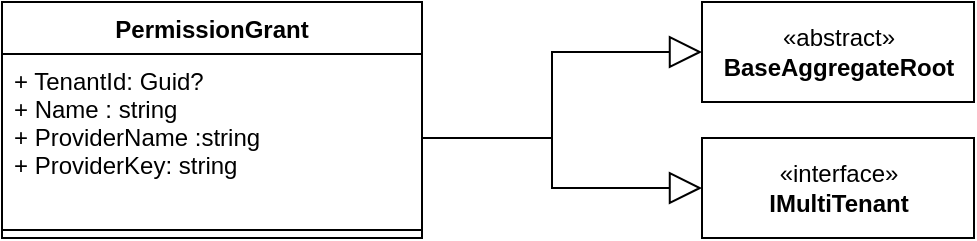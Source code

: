 <mxfile version="17.4.2" type="github">
  <diagram id="C5RBs43oDa-KdzZeNtuy" name="Page-1">
    <mxGraphModel dx="861" dy="452" grid="1" gridSize="10" guides="1" tooltips="1" connect="1" arrows="1" fold="1" page="1" pageScale="1" pageWidth="827" pageHeight="1169" math="0" shadow="0">
      <root>
        <mxCell id="WIyWlLk6GJQsqaUBKTNV-0" />
        <mxCell id="WIyWlLk6GJQsqaUBKTNV-1" parent="WIyWlLk6GJQsqaUBKTNV-0" />
        <mxCell id="nJoEVqWm0-G-OqzpJAwN-0" value="PermissionGrant" style="swimlane;fontStyle=1;align=center;verticalAlign=top;childLayout=stackLayout;horizontal=1;startSize=26;horizontalStack=0;resizeParent=1;resizeParentMax=0;resizeLast=0;collapsible=1;marginBottom=0;fontColor=#000000;" vertex="1" parent="WIyWlLk6GJQsqaUBKTNV-1">
          <mxGeometry x="110" y="110" width="210" height="118" as="geometry" />
        </mxCell>
        <mxCell id="nJoEVqWm0-G-OqzpJAwN-1" value="+ TenantId: Guid?&#xa;+ Name : string&#xa;+ ProviderName :string&#xa;+ ProviderKey: string" style="text;strokeColor=none;fillColor=none;align=left;verticalAlign=top;spacingLeft=4;spacingRight=4;overflow=hidden;rotatable=0;points=[[0,0.5],[1,0.5]];portConstraint=eastwest;fontColor=#000000;" vertex="1" parent="nJoEVqWm0-G-OqzpJAwN-0">
          <mxGeometry y="26" width="210" height="84" as="geometry" />
        </mxCell>
        <mxCell id="nJoEVqWm0-G-OqzpJAwN-2" value="" style="line;strokeWidth=1;fillColor=none;align=left;verticalAlign=middle;spacingTop=-1;spacingLeft=3;spacingRight=3;rotatable=0;labelPosition=right;points=[];portConstraint=eastwest;fontColor=#000000;" vertex="1" parent="nJoEVqWm0-G-OqzpJAwN-0">
          <mxGeometry y="110" width="210" height="8" as="geometry" />
        </mxCell>
        <mxCell id="nJoEVqWm0-G-OqzpJAwN-4" value="«abstract»&lt;br&gt;&lt;b&gt;BaseAggregateRoot&lt;/b&gt;" style="html=1;fontColor=#000000;" vertex="1" parent="WIyWlLk6GJQsqaUBKTNV-1">
          <mxGeometry x="460" y="110" width="136" height="50" as="geometry" />
        </mxCell>
        <mxCell id="nJoEVqWm0-G-OqzpJAwN-5" value="«interface»&lt;br&gt;&lt;b&gt;IMultiTenant&lt;/b&gt;" style="html=1;fontColor=#000000;" vertex="1" parent="WIyWlLk6GJQsqaUBKTNV-1">
          <mxGeometry x="460" y="178" width="136" height="50" as="geometry" />
        </mxCell>
        <mxCell id="nJoEVqWm0-G-OqzpJAwN-6" style="edgeStyle=orthogonalEdgeStyle;rounded=0;orthogonalLoop=1;jettySize=auto;html=1;exitX=1;exitY=0.5;exitDx=0;exitDy=0;entryX=0;entryY=0.5;entryDx=0;entryDy=0;fontColor=#000000;endArrow=block;endFill=0;endSize=14;" edge="1" parent="WIyWlLk6GJQsqaUBKTNV-1" source="nJoEVqWm0-G-OqzpJAwN-1" target="nJoEVqWm0-G-OqzpJAwN-4">
          <mxGeometry relative="1" as="geometry" />
        </mxCell>
        <mxCell id="nJoEVqWm0-G-OqzpJAwN-7" style="edgeStyle=orthogonalEdgeStyle;rounded=0;orthogonalLoop=1;jettySize=auto;html=1;fontColor=#000000;endArrow=block;endFill=0;endSize=14;" edge="1" parent="WIyWlLk6GJQsqaUBKTNV-1" source="nJoEVqWm0-G-OqzpJAwN-1" target="nJoEVqWm0-G-OqzpJAwN-5">
          <mxGeometry relative="1" as="geometry" />
        </mxCell>
      </root>
    </mxGraphModel>
  </diagram>
</mxfile>
